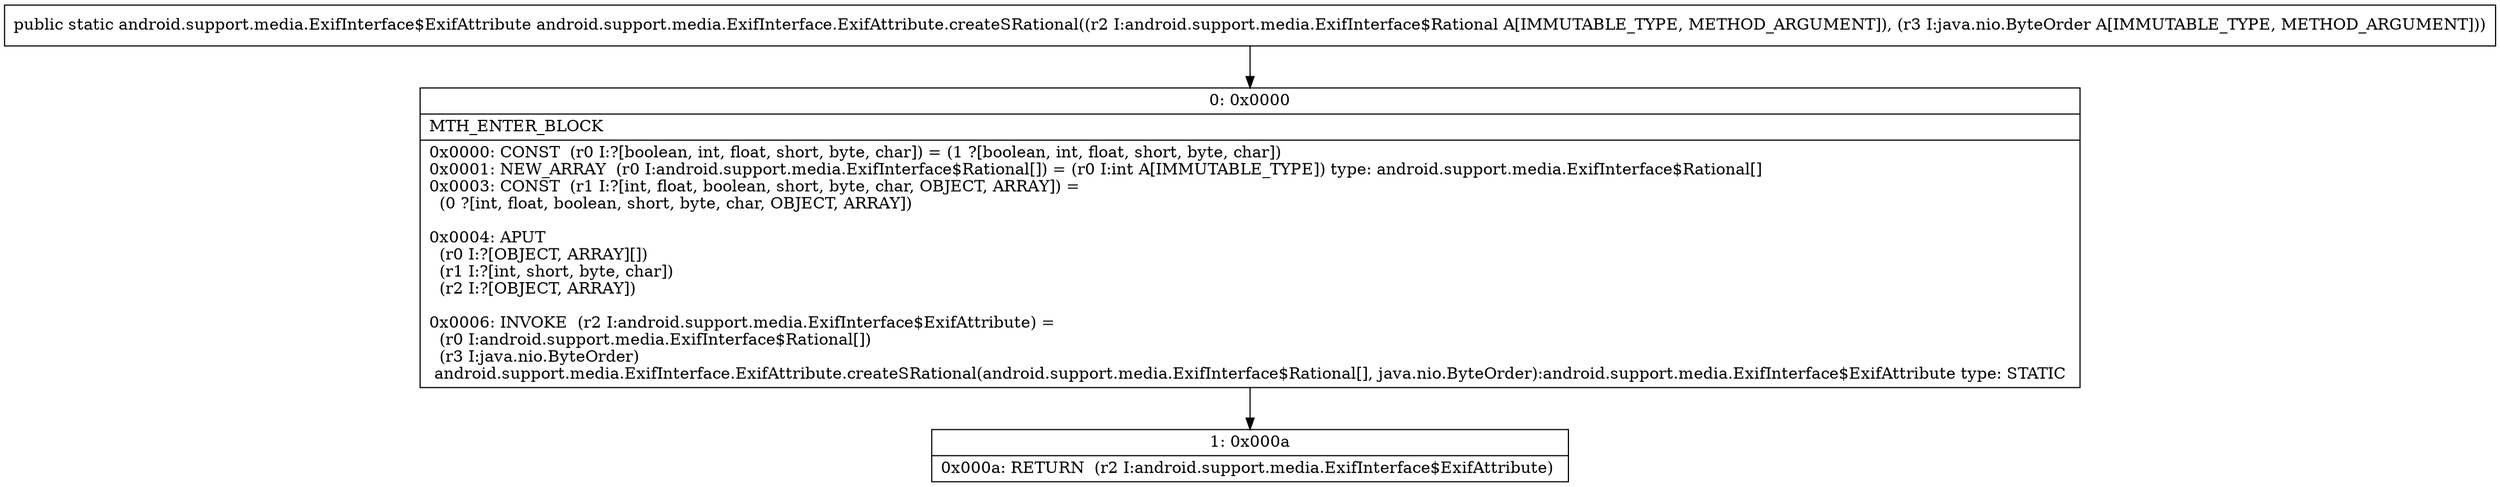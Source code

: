 digraph "CFG forandroid.support.media.ExifInterface.ExifAttribute.createSRational(Landroid\/support\/media\/ExifInterface$Rational;Ljava\/nio\/ByteOrder;)Landroid\/support\/media\/ExifInterface$ExifAttribute;" {
Node_0 [shape=record,label="{0\:\ 0x0000|MTH_ENTER_BLOCK\l|0x0000: CONST  (r0 I:?[boolean, int, float, short, byte, char]) = (1 ?[boolean, int, float, short, byte, char]) \l0x0001: NEW_ARRAY  (r0 I:android.support.media.ExifInterface$Rational[]) = (r0 I:int A[IMMUTABLE_TYPE]) type: android.support.media.ExifInterface$Rational[] \l0x0003: CONST  (r1 I:?[int, float, boolean, short, byte, char, OBJECT, ARRAY]) = \l  (0 ?[int, float, boolean, short, byte, char, OBJECT, ARRAY])\l \l0x0004: APUT  \l  (r0 I:?[OBJECT, ARRAY][])\l  (r1 I:?[int, short, byte, char])\l  (r2 I:?[OBJECT, ARRAY])\l \l0x0006: INVOKE  (r2 I:android.support.media.ExifInterface$ExifAttribute) = \l  (r0 I:android.support.media.ExifInterface$Rational[])\l  (r3 I:java.nio.ByteOrder)\l android.support.media.ExifInterface.ExifAttribute.createSRational(android.support.media.ExifInterface$Rational[], java.nio.ByteOrder):android.support.media.ExifInterface$ExifAttribute type: STATIC \l}"];
Node_1 [shape=record,label="{1\:\ 0x000a|0x000a: RETURN  (r2 I:android.support.media.ExifInterface$ExifAttribute) \l}"];
MethodNode[shape=record,label="{public static android.support.media.ExifInterface$ExifAttribute android.support.media.ExifInterface.ExifAttribute.createSRational((r2 I:android.support.media.ExifInterface$Rational A[IMMUTABLE_TYPE, METHOD_ARGUMENT]), (r3 I:java.nio.ByteOrder A[IMMUTABLE_TYPE, METHOD_ARGUMENT])) }"];
MethodNode -> Node_0;
Node_0 -> Node_1;
}

